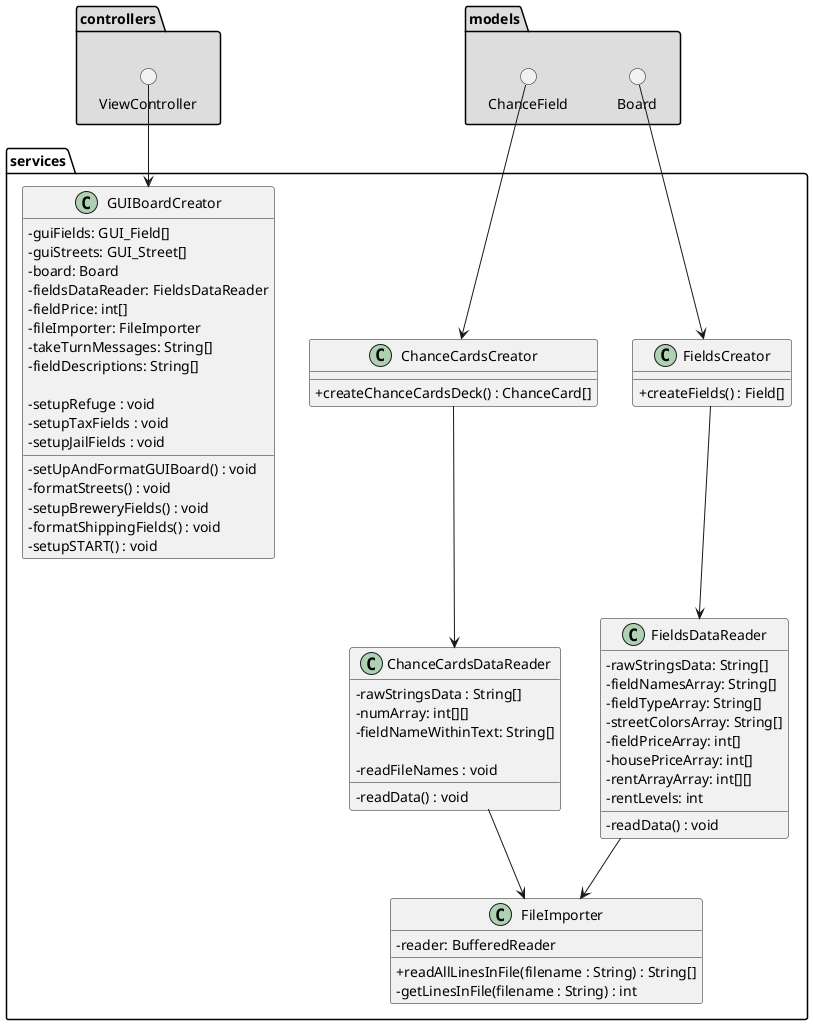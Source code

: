 @startuml
'https://plantuml.com/class-diagram
skinparam classAttributeIconSize 0

package controllers #DDDDDD {
() ViewController
}

package models #DDDDDD {
() Board
() ChanceField
}

package services {

class FileImporter {
    -reader: BufferedReader

    +readAllLinesInFile(filename : String) : String[]
    -getLinesInFile(filename : String) : int
}
class FieldsDataReader {
    -rawStringsData: String[]
    -fieldNamesArray: String[]
    -fieldTypeArray: String[]
    -streetColorsArray: String[]
    -fieldPriceArray: int[]
    -housePriceArray: int[]
    -rentArrayArray: int[][]
    -rentLevels: int

    -readData() : void
}
class FieldsCreator {
    +createFields() : Field[]
}
class ChanceCardsDataReader {
    -rawStringsData : String[]
    -numArray: int[][]
    -fieldNameWithinText: String[]

    -readData() : void
    -readFileNames : void

}
class ChanceCardsCreator {
    +createChanceCardsDeck() : ChanceCard[]
}

class GUIBoardCreator {
    -guiFields: GUI_Field[]
    -guiStreets: GUI_Street[]
    -board: Board
    -fieldsDataReader: FieldsDataReader
    -fieldPrice: int[]
    -fileImporter: FileImporter
    -takeTurnMessages: String[]
    -fieldDescriptions: String[]

    -setUpAndFormatGUIBoard() : void
    -formatStreets() : void
    -setupBreweryFields() : void
    -formatShippingFields() : void
    -setupSTART() : void
    -setupRefuge : void
    -setupTaxFields : void
    -setupJailFields : void
}

}

ChanceField --> ChanceCardsCreator
ViewController --> GUIBoardCreator
Board --> FieldsCreator
FieldsDataReader --> FileImporter
ChanceCardsDataReader --> FileImporter
FieldsCreator --> FieldsDataReader
ChanceCardsCreator --> ChanceCardsDataReader

@enduml